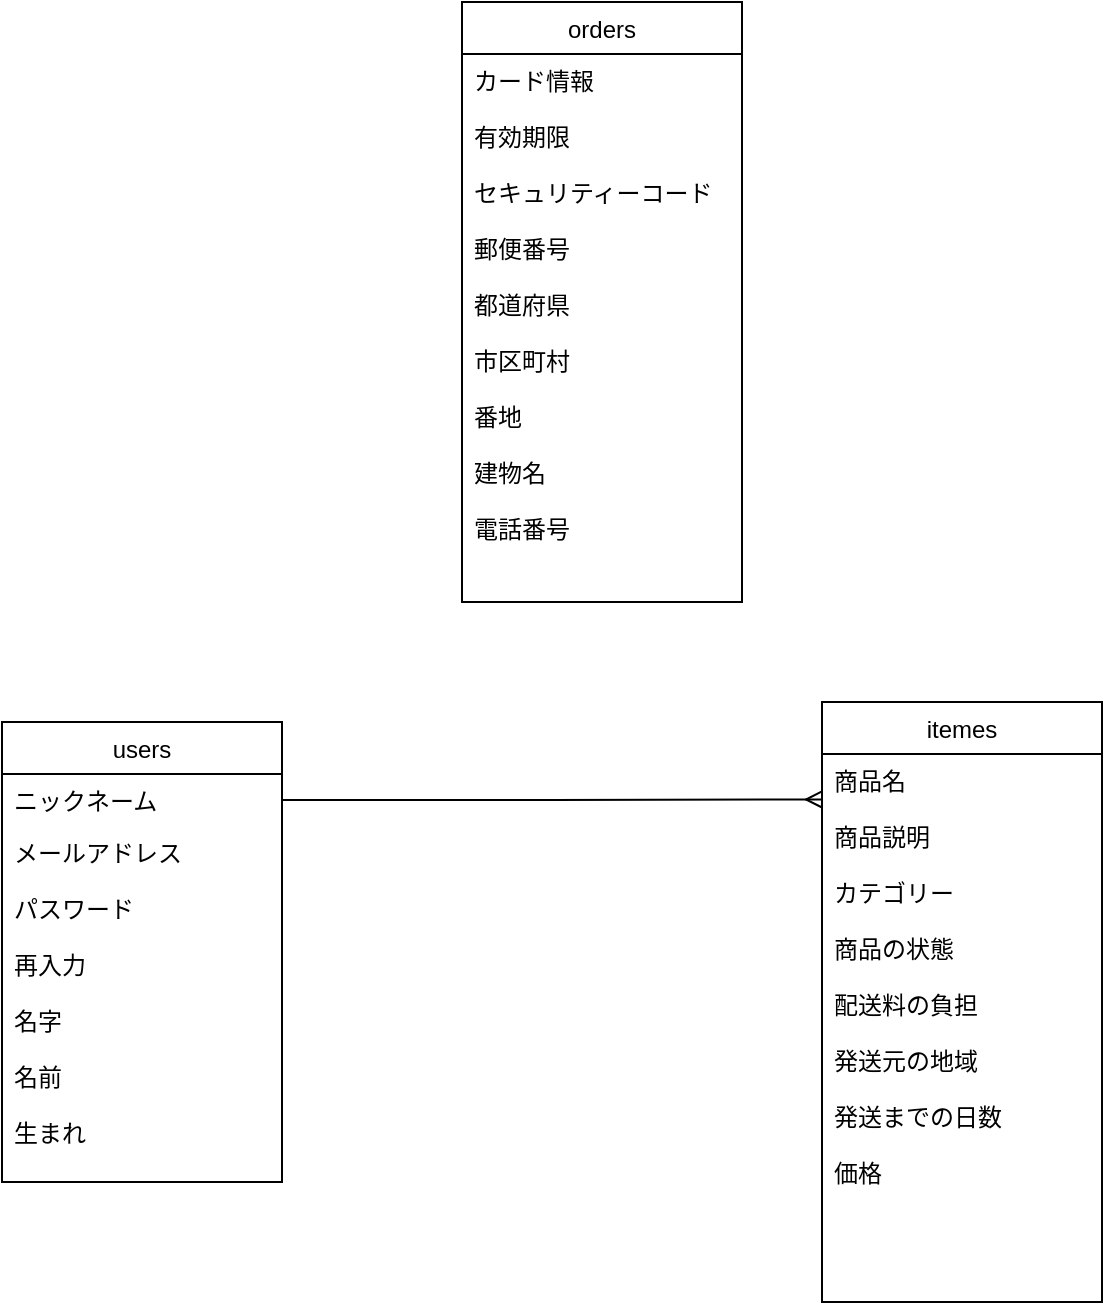 <mxfile>
    <diagram id="SBnaz2k3-ODYgNJrAgsY" name="ページ1">
        <mxGraphModel dx="1434" dy="567" grid="1" gridSize="10" guides="1" tooltips="1" connect="1" arrows="1" fold="1" page="1" pageScale="1" pageWidth="827" pageHeight="1169" math="0" shadow="0">
            <root>
                <mxCell id="0"/>
                <mxCell id="1" parent="0"/>
                <mxCell id="6" value="users" style="swimlane;fontStyle=0;childLayout=stackLayout;horizontal=1;startSize=26;fillColor=none;horizontalStack=0;resizeParent=1;resizeParentMax=0;resizeLast=0;collapsible=1;marginBottom=0;" vertex="1" parent="1">
                    <mxGeometry x="-320" y="670" width="140" height="230" as="geometry"/>
                </mxCell>
                <mxCell id="7" value="ニックネーム&#10;&#10;&#10;&#10;&#10;&#10;&#10;&#10;&#10;&#10;&#10;&#10;&#10;&#10;&#10;&#10;&#10;&#10;nickname &#10;&#10;&#10;email  &#10;&#10;&#10;encrypted_password&#10;&#10;&#10;&#10;password_confirmation&#10;&#10;&#10;last name&#10;&#10;&#10;&#10;first&#10;name &#10;&#10;&#10;last&#10;name|&#10;&#10;&#10;birth_date &#10;&#10;&#10;&#10;&#10;&#10;&#10;&#10;" style="text;strokeColor=none;fillColor=none;align=left;verticalAlign=top;spacingLeft=4;spacingRight=4;overflow=hidden;rotatable=0;points=[[0,0.5],[1,0.5]];portConstraint=eastwest;" vertex="1" parent="6">
                    <mxGeometry y="26" width="140" height="26" as="geometry"/>
                </mxCell>
                <mxCell id="8" value="メールアドレス&#10;&#10;パスワード&#10;&#10;再入力&#10;&#10;名字&#10;&#10;名前&#10;&#10;生まれ" style="text;strokeColor=none;fillColor=none;align=left;verticalAlign=top;spacingLeft=4;spacingRight=4;overflow=hidden;rotatable=0;points=[[0,0.5],[1,0.5]];portConstraint=eastwest;horizontal=1;" vertex="1" parent="6">
                    <mxGeometry y="52" width="140" height="178" as="geometry"/>
                </mxCell>
                <mxCell id="19" value="itemes" style="swimlane;fontStyle=0;childLayout=stackLayout;horizontal=1;startSize=26;fillColor=none;horizontalStack=0;resizeParent=1;resizeParentMax=0;resizeLast=0;collapsible=1;marginBottom=0;" vertex="1" parent="1">
                    <mxGeometry x="90" y="660" width="140" height="300" as="geometry"/>
                </mxCell>
                <mxCell id="20" value="商品名&#10;&#10;商品説明&#10;&#10;カテゴリー&#10;&#10;商品の状態&#10;&#10;配送料の負担&#10;&#10;発送元の地域&#10;&#10;発送までの日数&#10;&#10;価格" style="text;strokeColor=none;fillColor=none;align=left;verticalAlign=top;spacingLeft=4;spacingRight=4;overflow=hidden;rotatable=0;points=[[0,0.5],[1,0.5]];portConstraint=eastwest;" vertex="1" parent="19">
                    <mxGeometry y="26" width="140" height="274" as="geometry"/>
                </mxCell>
                <mxCell id="27" value="orders" style="swimlane;fontStyle=0;childLayout=stackLayout;horizontal=1;startSize=26;fillColor=none;horizontalStack=0;resizeParent=1;resizeParentMax=0;resizeLast=0;collapsible=1;marginBottom=0;" vertex="1" parent="1">
                    <mxGeometry x="-90" y="310" width="140" height="300" as="geometry"/>
                </mxCell>
                <mxCell id="28" value="カード情報&#10;&#10;有効期限&#10;&#10;セキュリティーコード&#10;&#10;郵便番号&#10;&#10;都道府県&#10;&#10;市区町村&#10;&#10;番地&#10;&#10;建物名&#10;&#10;電話番号&#10;&#10;" style="text;strokeColor=none;fillColor=none;align=left;verticalAlign=top;spacingLeft=4;spacingRight=4;overflow=hidden;rotatable=0;points=[[0,0.5],[1,0.5]];portConstraint=eastwest;" vertex="1" parent="27">
                    <mxGeometry y="26" width="140" height="274" as="geometry"/>
                </mxCell>
                <mxCell id="35" style="edgeStyle=orthogonalEdgeStyle;rounded=0;orthogonalLoop=1;jettySize=auto;html=1;exitX=1;exitY=0.5;exitDx=0;exitDy=0;entryX=0;entryY=0.083;entryDx=0;entryDy=0;entryPerimeter=0;endArrow=ERmany;endFill=0;" edge="1" parent="1" source="7" target="20">
                    <mxGeometry relative="1" as="geometry"/>
                </mxCell>
            </root>
        </mxGraphModel>
    </diagram>
</mxfile>